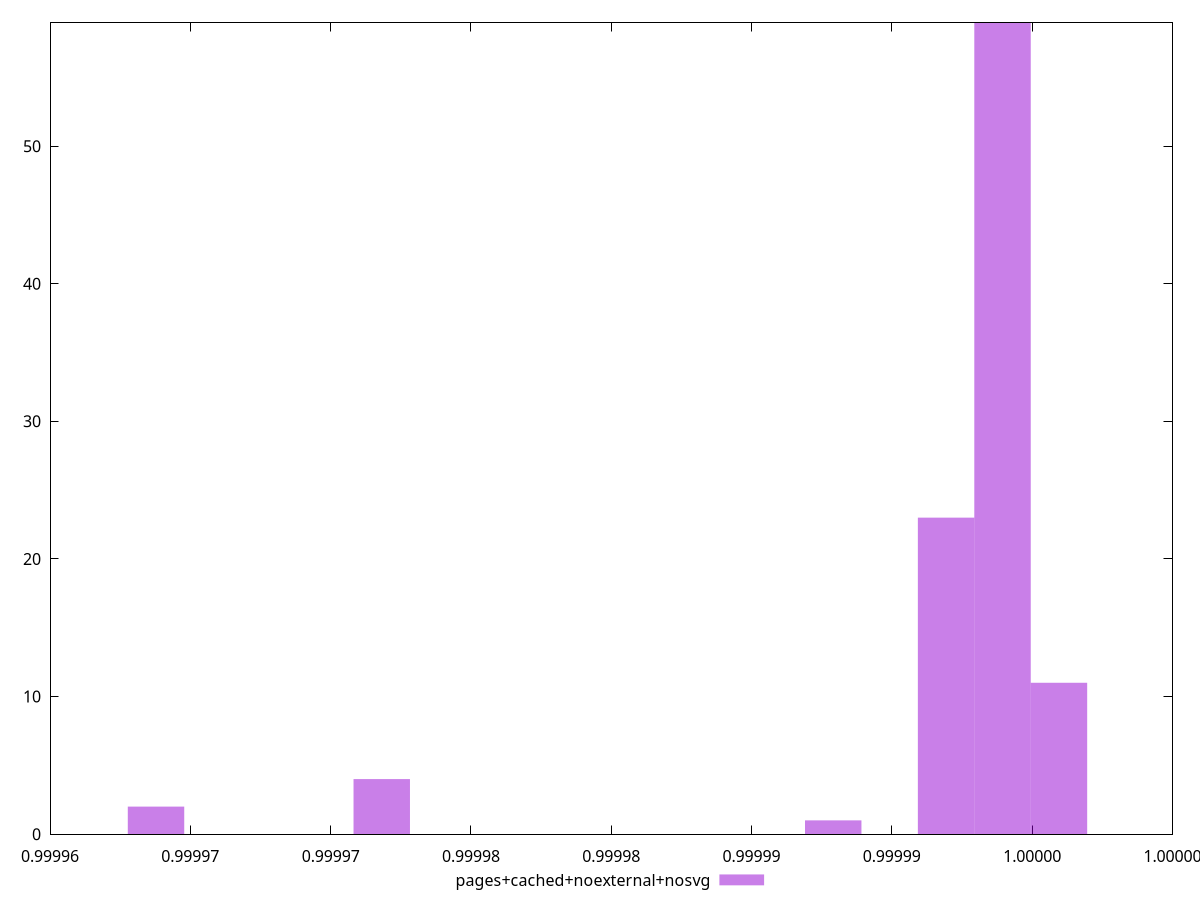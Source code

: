 $_pagesCachedNoexternalNosvg <<EOF
0.9999718216519619 4
0.9999959538960821 11
0.9999939428757387 59
0.9999879098147088 1
0.9999919318553954 23
0.9999637775705884 2
EOF
set key outside below
set terminal pngcairo
set output "report_00005_2020-11-02T22-26-11.212Z/max-potential-fid/pages+cached+noexternal+nosvg//hist.png"
set yrange [0:59]
set boxwidth 0.0000020110203433551237
set style fill transparent solid 0.5 noborder
plot $_pagesCachedNoexternalNosvg title "pages+cached+noexternal+nosvg" with boxes ,
